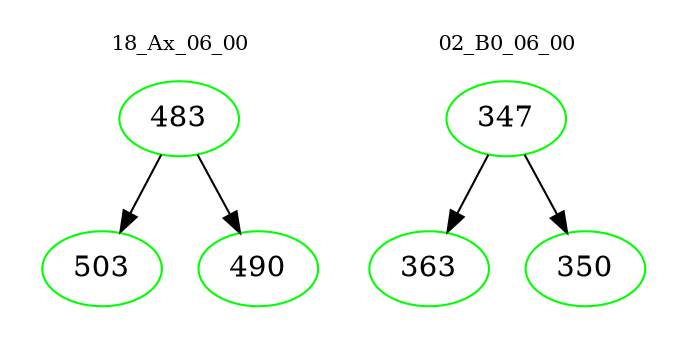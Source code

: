 digraph{
subgraph cluster_0 {
color = white
label = "18_Ax_06_00";
fontsize=10;
T0_483 [label="483", color="green"]
T0_483 -> T0_503 [color="black"]
T0_503 [label="503", color="green"]
T0_483 -> T0_490 [color="black"]
T0_490 [label="490", color="green"]
}
subgraph cluster_1 {
color = white
label = "02_B0_06_00";
fontsize=10;
T1_347 [label="347", color="green"]
T1_347 -> T1_363 [color="black"]
T1_363 [label="363", color="green"]
T1_347 -> T1_350 [color="black"]
T1_350 [label="350", color="green"]
}
}
